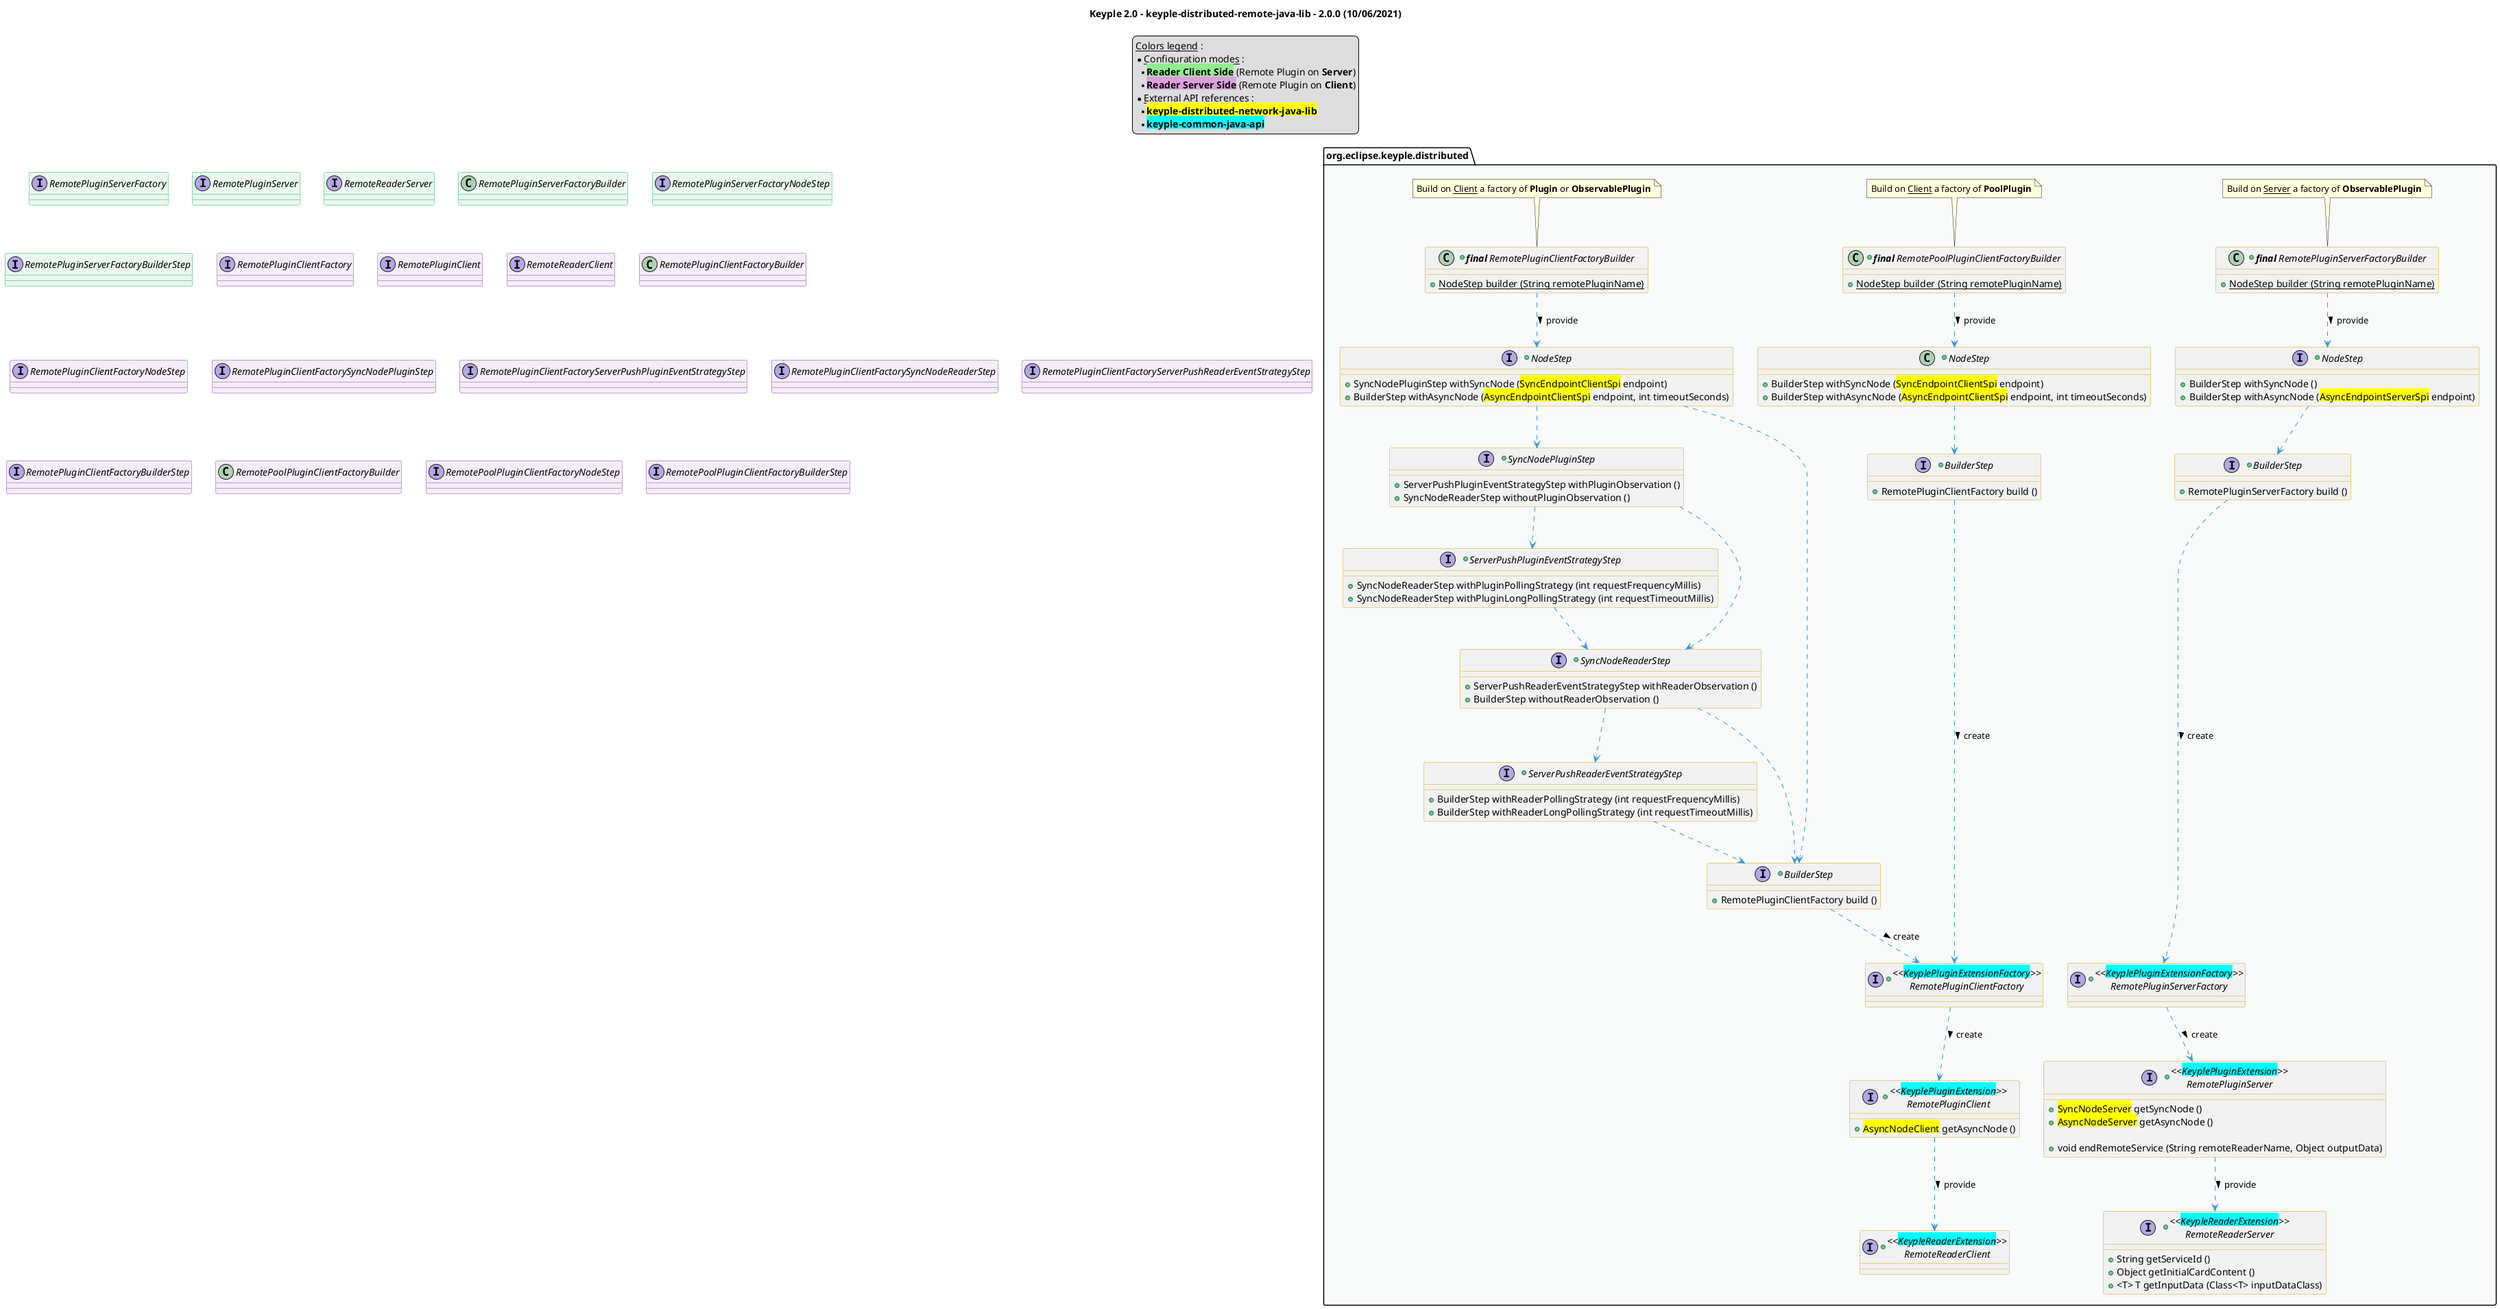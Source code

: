 @startuml
title
    Keyple 2.0 - keyple-distributed-remote-java-lib - 2.0.0 (10/06/2021)
end title

' == THEME ==

'Couleurs issues de : https://htmlcolorcodes.com/fr/tableau-de-couleur/tableau-de-couleur-design-plat/
!define C_GREY1 F8F9F9
!define C_GREY2 F2F3F4
!define C_GREY3 E5E7E9
!define C_GREY4 D7DBDD
!define C_GREY5 CACFD2
!define C_GREY6 BDC3C7
!define C_LINK 3498DB
!define C_USE 27AE60

skinparam Shadowing false
skinparam ClassFontStyle italic
skinparam ClassBorderColor #D4AC0D
skinparam stereotypeABorderColor #A9DCDF
skinparam stereotypeIBorderColor #B4A7E5
skinparam stereotypeCBorderColor #ADD1B2
skinparam stereotypeEBorderColor #EB93DF
' Red
skinparam ClassBackgroundColor<<red>> #FDEDEC
skinparam ClassBorderColor<<red>> #E74C3C
hide <<red>> stereotype
' Purple
skinparam ClassBackgroundColor<<purple>> #F4ECF7
skinparam ClassBorderColor<<purple>> #8E44AD
hide <<purple>> stereotype
' blue
skinparam ClassBackgroundColor<<blue>> #EBF5FB
skinparam ClassBorderColor<<blue>> #3498DB
hide <<blue>> stereotype
' Green
skinparam ClassBackgroundColor<<green>> #E9F7EF
skinparam ClassBorderColor<<green>> #27AE60
hide <<green>> stereotype
' Grey
skinparam ClassBackgroundColor<<grey>> #EAECEE
skinparam ClassBorderColor<<grey>> #2C3E50
hide <<grey>> stereotype

' == CONTENT ==

legend top
    __Colors legend__ :
    * __Configuration modes__ :
    ** <back:lightGreen>**Reader Client Side**</back> (Remote Plugin on **Server**)
    ** <back:plum>**Reader Server Side**</back> (Remote Plugin on **Client**)
    * __External API references__ :
    ** <back:yellow>**keyple-distributed-network-java-lib**</back>
    ** <back:cyan>**keyple-common-java-api**</back>
end legend

package "org.eclipse.keyple.distributed" as root {

    ' Remote Handlers
    +interface "<<<back:cyan>KeyplePluginExtension</back>>>\nRemotePluginServer" as RemotePluginServer {
        +<back:yellow>SyncNodeServer</back> getSyncNode ()
        +<back:yellow>AsyncNodeServer</back> getAsyncNode ()

        +void endRemoteService (String remoteReaderName, Object outputData)
    }
    +interface "<<<back:cyan>KeypleReaderExtension</back>>>\nRemoteReaderServer" as RemoteReaderServer {
        +String getServiceId ()
        +Object getInitialCardContent ()
        +<T> T getInputData (Class<T> inputDataClass)
    }
    +interface "<<<back:cyan>KeyplePluginExtension</back>>>\nRemotePluginClient" as RemotePluginClient {
        +<back:yellow>AsyncNodeClient</back> getAsyncNode ()
    }
    +interface "<<<back:cyan>KeypleReaderExtension</back>>>\nRemoteReaderClient" as RemoteReaderClient {
    }

    ' Factories
    together {
        +interface "<<<back:cyan>KeyplePluginExtensionFactory</back>>>\nRemotePluginClientFactory" as RemotePluginClientFactory {
        }
        +interface "<<<back:cyan>KeyplePluginExtensionFactory</back>>>\nRemotePluginServerFactory" as RemotePluginServerFactory {
        }
    }

    ' Factories builders
    together {
        +class "**final** RemotePluginServerFactoryBuilder" as RemotePluginServerFactoryBuilder {
            + {static} NodeStep builder (String remotePluginName)
        }
        note top: Build on __Server__ a factory of **ObservablePlugin**
        +interface "NodeStep" as RemotePluginServerFactoryNodeStep {
            + BuilderStep withSyncNode ()
            + BuilderStep withAsyncNode (<back:yellow>AsyncEndpointServerSpi</back> endpoint)
        }
        +interface "BuilderStep" as RemotePluginServerFactoryBuilderStep {
            + RemotePluginServerFactory build ()
        }

        +class "**final** RemotePluginClientFactoryBuilder" as RemotePluginClientFactoryBuilder {
            + {static} NodeStep builder (String remotePluginName)
        }
        note top: Build on __Client__ a factory of **Plugin** or **ObservablePlugin**
        +interface "NodeStep" as RemotePluginClientFactoryNodeStep {
            + SyncNodePluginStep withSyncNode (<back:yellow>SyncEndpointClientSpi</back> endpoint)
            + BuilderStep withAsyncNode (<back:yellow>AsyncEndpointClientSpi</back> endpoint, int timeoutSeconds)
        }
        +interface "SyncNodePluginStep" as RemotePluginClientFactorySyncNodePluginStep {
            + ServerPushPluginEventStrategyStep withPluginObservation ()
            + SyncNodeReaderStep withoutPluginObservation ()
        }
        +interface "ServerPushPluginEventStrategyStep" as RemotePluginClientFactoryServerPushPluginEventStrategyStep {
            + SyncNodeReaderStep withPluginPollingStrategy (int requestFrequencyMillis)
            + SyncNodeReaderStep withPluginLongPollingStrategy (int requestTimeoutMillis)
        }
        +interface "SyncNodeReaderStep" as RemotePluginClientFactorySyncNodeReaderStep {
            + ServerPushReaderEventStrategyStep withReaderObservation ()
            + BuilderStep withoutReaderObservation ()
        }
        +interface "ServerPushReaderEventStrategyStep" as RemotePluginClientFactoryServerPushReaderEventStrategyStep {
            + BuilderStep withReaderPollingStrategy (int requestFrequencyMillis)
            + BuilderStep withReaderLongPollingStrategy (int requestTimeoutMillis)
        }
        +interface "BuilderStep" as RemotePluginClientFactoryBuilderStep {
            + RemotePluginClientFactory build ()
        }

        +class "**final** RemotePoolPluginClientFactoryBuilder" as RemotePoolPluginClientFactoryBuilder {
            + {static} NodeStep builder (String remotePluginName)
        }
        note top: Build on __Client__ a factory of **PoolPlugin**
        +class "NodeStep" as RemotePoolPluginClientFactoryNodeStep {
            + BuilderStep withSyncNode (<back:yellow>SyncEndpointClientSpi</back> endpoint)
            + BuilderStep withAsyncNode (<back:yellow>AsyncEndpointClientSpi</back> endpoint, int timeoutSeconds)
        }
        +interface "BuilderStep" as RemotePoolPluginClientFactoryBuilderStep {
            + RemotePluginClientFactory build ()
        }
    }
}

' Associations
RemotePluginServerFactoryBuilder ..> RemotePluginServerFactoryNodeStep #C_LINK : provide >
RemotePluginServerFactoryNodeStep ..> RemotePluginServerFactoryBuilderStep #C_LINK
RemotePluginServerFactoryBuilderStep ..> RemotePluginServerFactory #C_LINK : create >
RemotePluginServerFactory ..> RemotePluginServer #C_LINK : create >
RemotePluginServer ..> RemoteReaderServer #C_LINK : provide >

RemotePluginClientFactoryBuilder ..> RemotePluginClientFactoryNodeStep #C_LINK : provide >
RemotePluginClientFactoryNodeStep ..> RemotePluginClientFactoryBuilderStep #C_LINK
RemotePluginClientFactoryNodeStep ..> RemotePluginClientFactorySyncNodePluginStep #C_LINK
RemotePluginClientFactorySyncNodePluginStep ..> RemotePluginClientFactoryServerPushPluginEventStrategyStep #C_LINK
RemotePluginClientFactoryServerPushPluginEventStrategyStep ..> RemotePluginClientFactorySyncNodeReaderStep #C_LINK
RemotePluginClientFactorySyncNodePluginStep ..> RemotePluginClientFactorySyncNodeReaderStep #C_LINK
RemotePluginClientFactorySyncNodeReaderStep ..> RemotePluginClientFactoryBuilderStep #C_LINK
RemotePluginClientFactorySyncNodeReaderStep ..> RemotePluginClientFactoryServerPushReaderEventStrategyStep #C_LINK
RemotePluginClientFactoryServerPushReaderEventStrategyStep ..> RemotePluginClientFactoryBuilderStep #C_LINK
RemotePluginClientFactoryBuilderStep ..> RemotePluginClientFactory #C_LINK : create >
RemotePluginClientFactory ..> RemotePluginClient #C_LINK : create >
RemotePluginClient ..> RemoteReaderClient #C_LINK : provide >

RemotePoolPluginClientFactoryBuilder ..> RemotePoolPluginClientFactoryNodeStep #C_LINK : provide >
RemotePoolPluginClientFactoryNodeStep ..> RemotePoolPluginClientFactoryBuilderStep #C_LINK
RemotePoolPluginClientFactoryBuilderStep ..> RemotePluginClientFactory #C_LINK : create >

' == LAYOUT ==

' == STYLE ==

package root #C_GREY1 {}

interface RemotePluginServerFactory <<green>>
interface RemotePluginServer <<green>>
interface RemoteReaderServer <<green>>
class RemotePluginServerFactoryBuilder <<green>>
interface RemotePluginServerFactoryNodeStep <<green>>
interface RemotePluginServerFactoryBuilderStep <<green>>

interface RemotePluginClientFactory <<purple>>
interface RemotePluginClient <<purple>>
interface RemoteReaderClient <<purple>>
class RemotePluginClientFactoryBuilder <<purple>>
interface RemotePluginClientFactoryNodeStep <<purple>>
interface RemotePluginClientFactorySyncNodePluginStep <<purple>>
interface RemotePluginClientFactoryServerPushPluginEventStrategyStep <<purple>>
interface RemotePluginClientFactorySyncNodeReaderStep <<purple>>
interface RemotePluginClientFactoryServerPushReaderEventStrategyStep <<purple>>
interface RemotePluginClientFactoryBuilderStep <<purple>>

class RemotePoolPluginClientFactoryBuilder <<purple>>
interface RemotePoolPluginClientFactoryNodeStep <<purple>>
interface RemotePoolPluginClientFactoryBuilderStep <<purple>>

@enduml